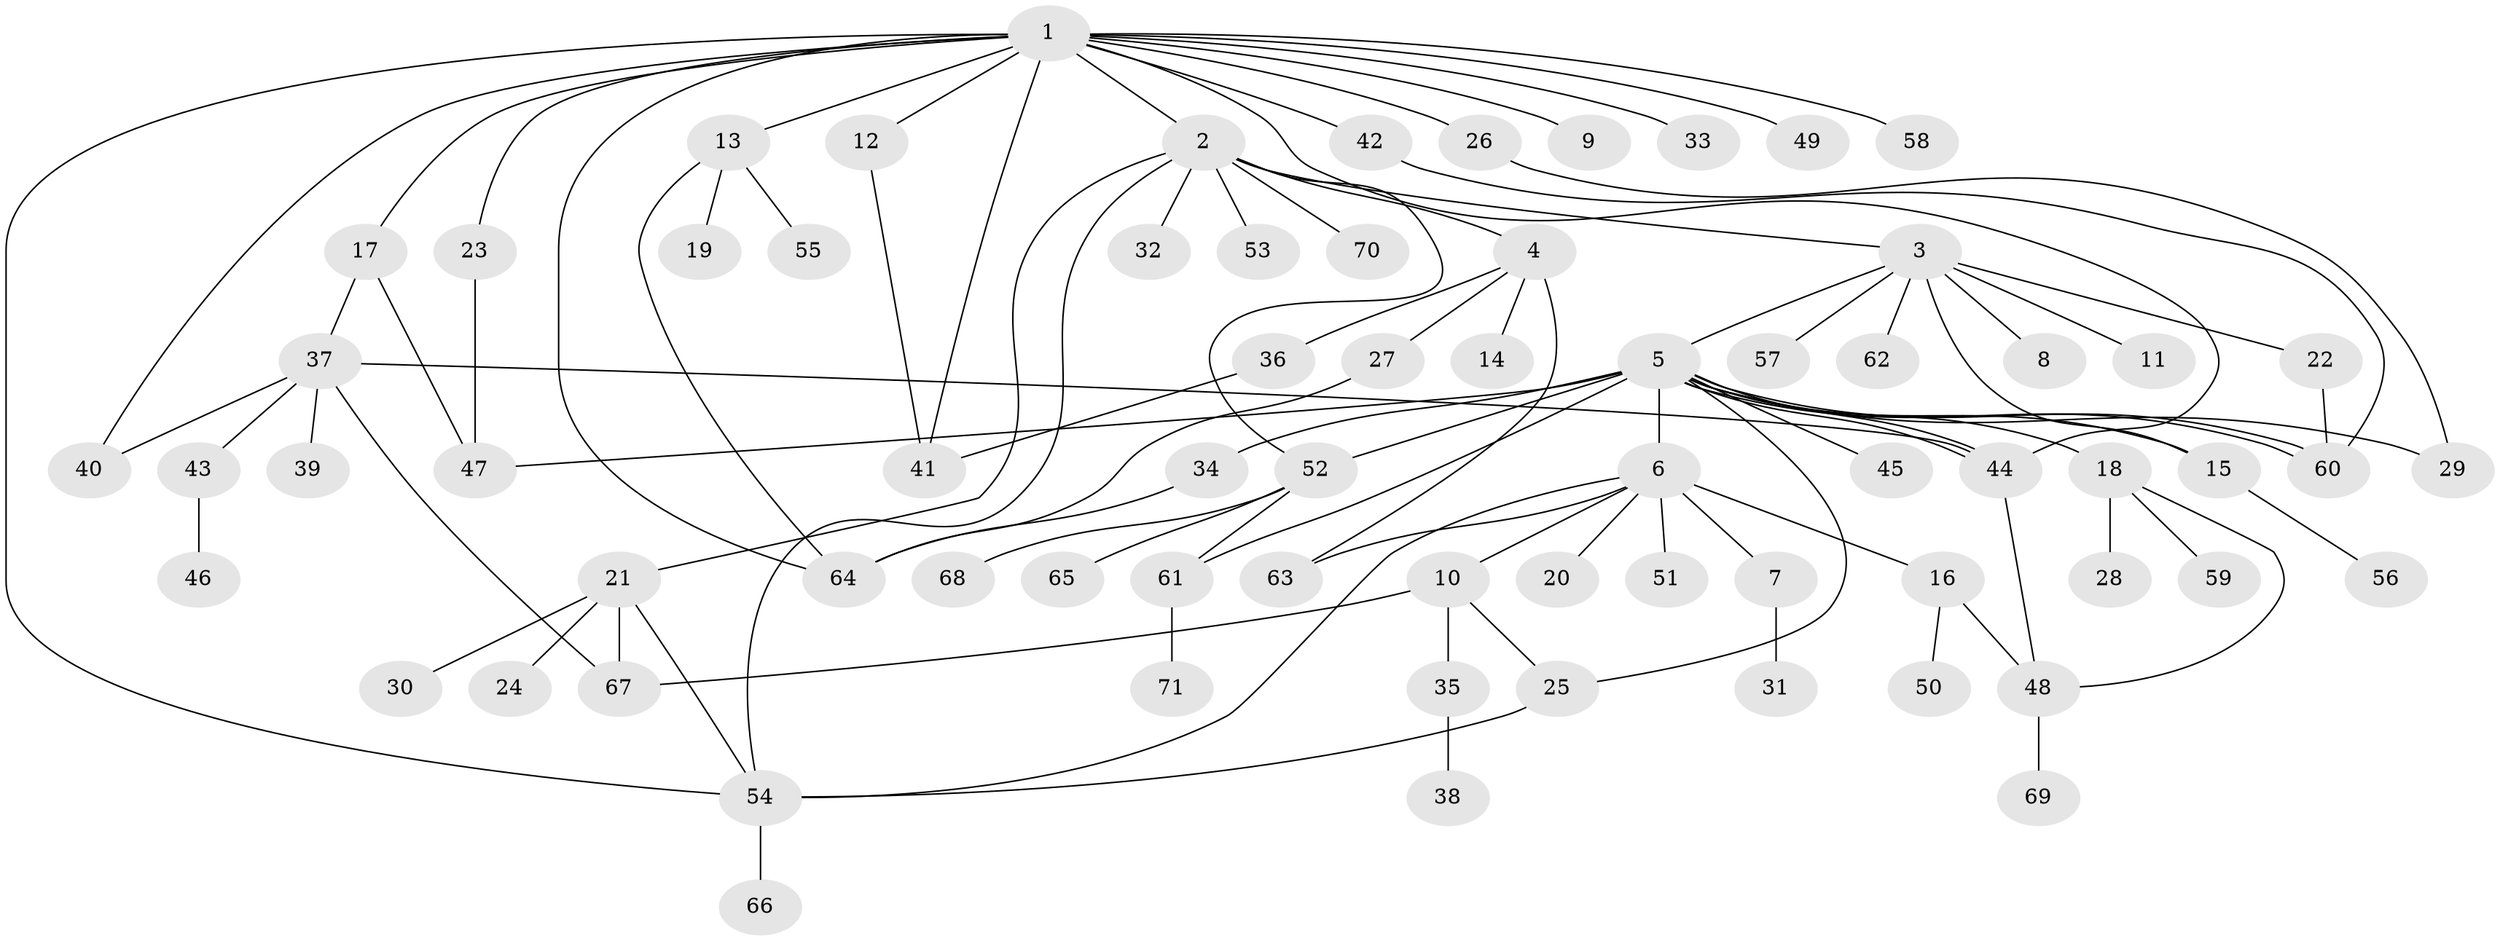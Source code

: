 // coarse degree distribution, {6: 0.03333333333333333, 7: 0.06666666666666667, 5: 0.1, 4: 0.13333333333333333, 10: 0.03333333333333333, 1: 0.3333333333333333, 9: 0.03333333333333333, 3: 0.13333333333333333, 2: 0.13333333333333333}
// Generated by graph-tools (version 1.1) at 2025/50/03/04/25 22:50:16]
// undirected, 71 vertices, 98 edges
graph export_dot {
  node [color=gray90,style=filled];
  1;
  2;
  3;
  4;
  5;
  6;
  7;
  8;
  9;
  10;
  11;
  12;
  13;
  14;
  15;
  16;
  17;
  18;
  19;
  20;
  21;
  22;
  23;
  24;
  25;
  26;
  27;
  28;
  29;
  30;
  31;
  32;
  33;
  34;
  35;
  36;
  37;
  38;
  39;
  40;
  41;
  42;
  43;
  44;
  45;
  46;
  47;
  48;
  49;
  50;
  51;
  52;
  53;
  54;
  55;
  56;
  57;
  58;
  59;
  60;
  61;
  62;
  63;
  64;
  65;
  66;
  67;
  68;
  69;
  70;
  71;
  1 -- 2;
  1 -- 9;
  1 -- 12;
  1 -- 13;
  1 -- 17;
  1 -- 23;
  1 -- 26;
  1 -- 33;
  1 -- 40;
  1 -- 41;
  1 -- 42;
  1 -- 44;
  1 -- 49;
  1 -- 54;
  1 -- 58;
  1 -- 64;
  2 -- 3;
  2 -- 4;
  2 -- 21;
  2 -- 32;
  2 -- 52;
  2 -- 53;
  2 -- 54;
  2 -- 70;
  3 -- 5;
  3 -- 8;
  3 -- 11;
  3 -- 15;
  3 -- 22;
  3 -- 57;
  3 -- 62;
  4 -- 14;
  4 -- 27;
  4 -- 36;
  4 -- 63;
  5 -- 6;
  5 -- 15;
  5 -- 18;
  5 -- 25;
  5 -- 29;
  5 -- 34;
  5 -- 44;
  5 -- 44;
  5 -- 45;
  5 -- 47;
  5 -- 52;
  5 -- 60;
  5 -- 60;
  5 -- 61;
  6 -- 7;
  6 -- 10;
  6 -- 16;
  6 -- 20;
  6 -- 51;
  6 -- 54;
  6 -- 63;
  7 -- 31;
  10 -- 25;
  10 -- 35;
  10 -- 67;
  12 -- 41;
  13 -- 19;
  13 -- 55;
  13 -- 64;
  15 -- 56;
  16 -- 48;
  16 -- 50;
  17 -- 37;
  17 -- 47;
  18 -- 28;
  18 -- 48;
  18 -- 59;
  21 -- 24;
  21 -- 30;
  21 -- 54;
  21 -- 67;
  22 -- 60;
  23 -- 47;
  25 -- 54;
  26 -- 29;
  27 -- 64;
  34 -- 64;
  35 -- 38;
  36 -- 41;
  37 -- 39;
  37 -- 40;
  37 -- 43;
  37 -- 44;
  37 -- 67;
  42 -- 60;
  43 -- 46;
  44 -- 48;
  48 -- 69;
  52 -- 61;
  52 -- 65;
  52 -- 68;
  54 -- 66;
  61 -- 71;
}
